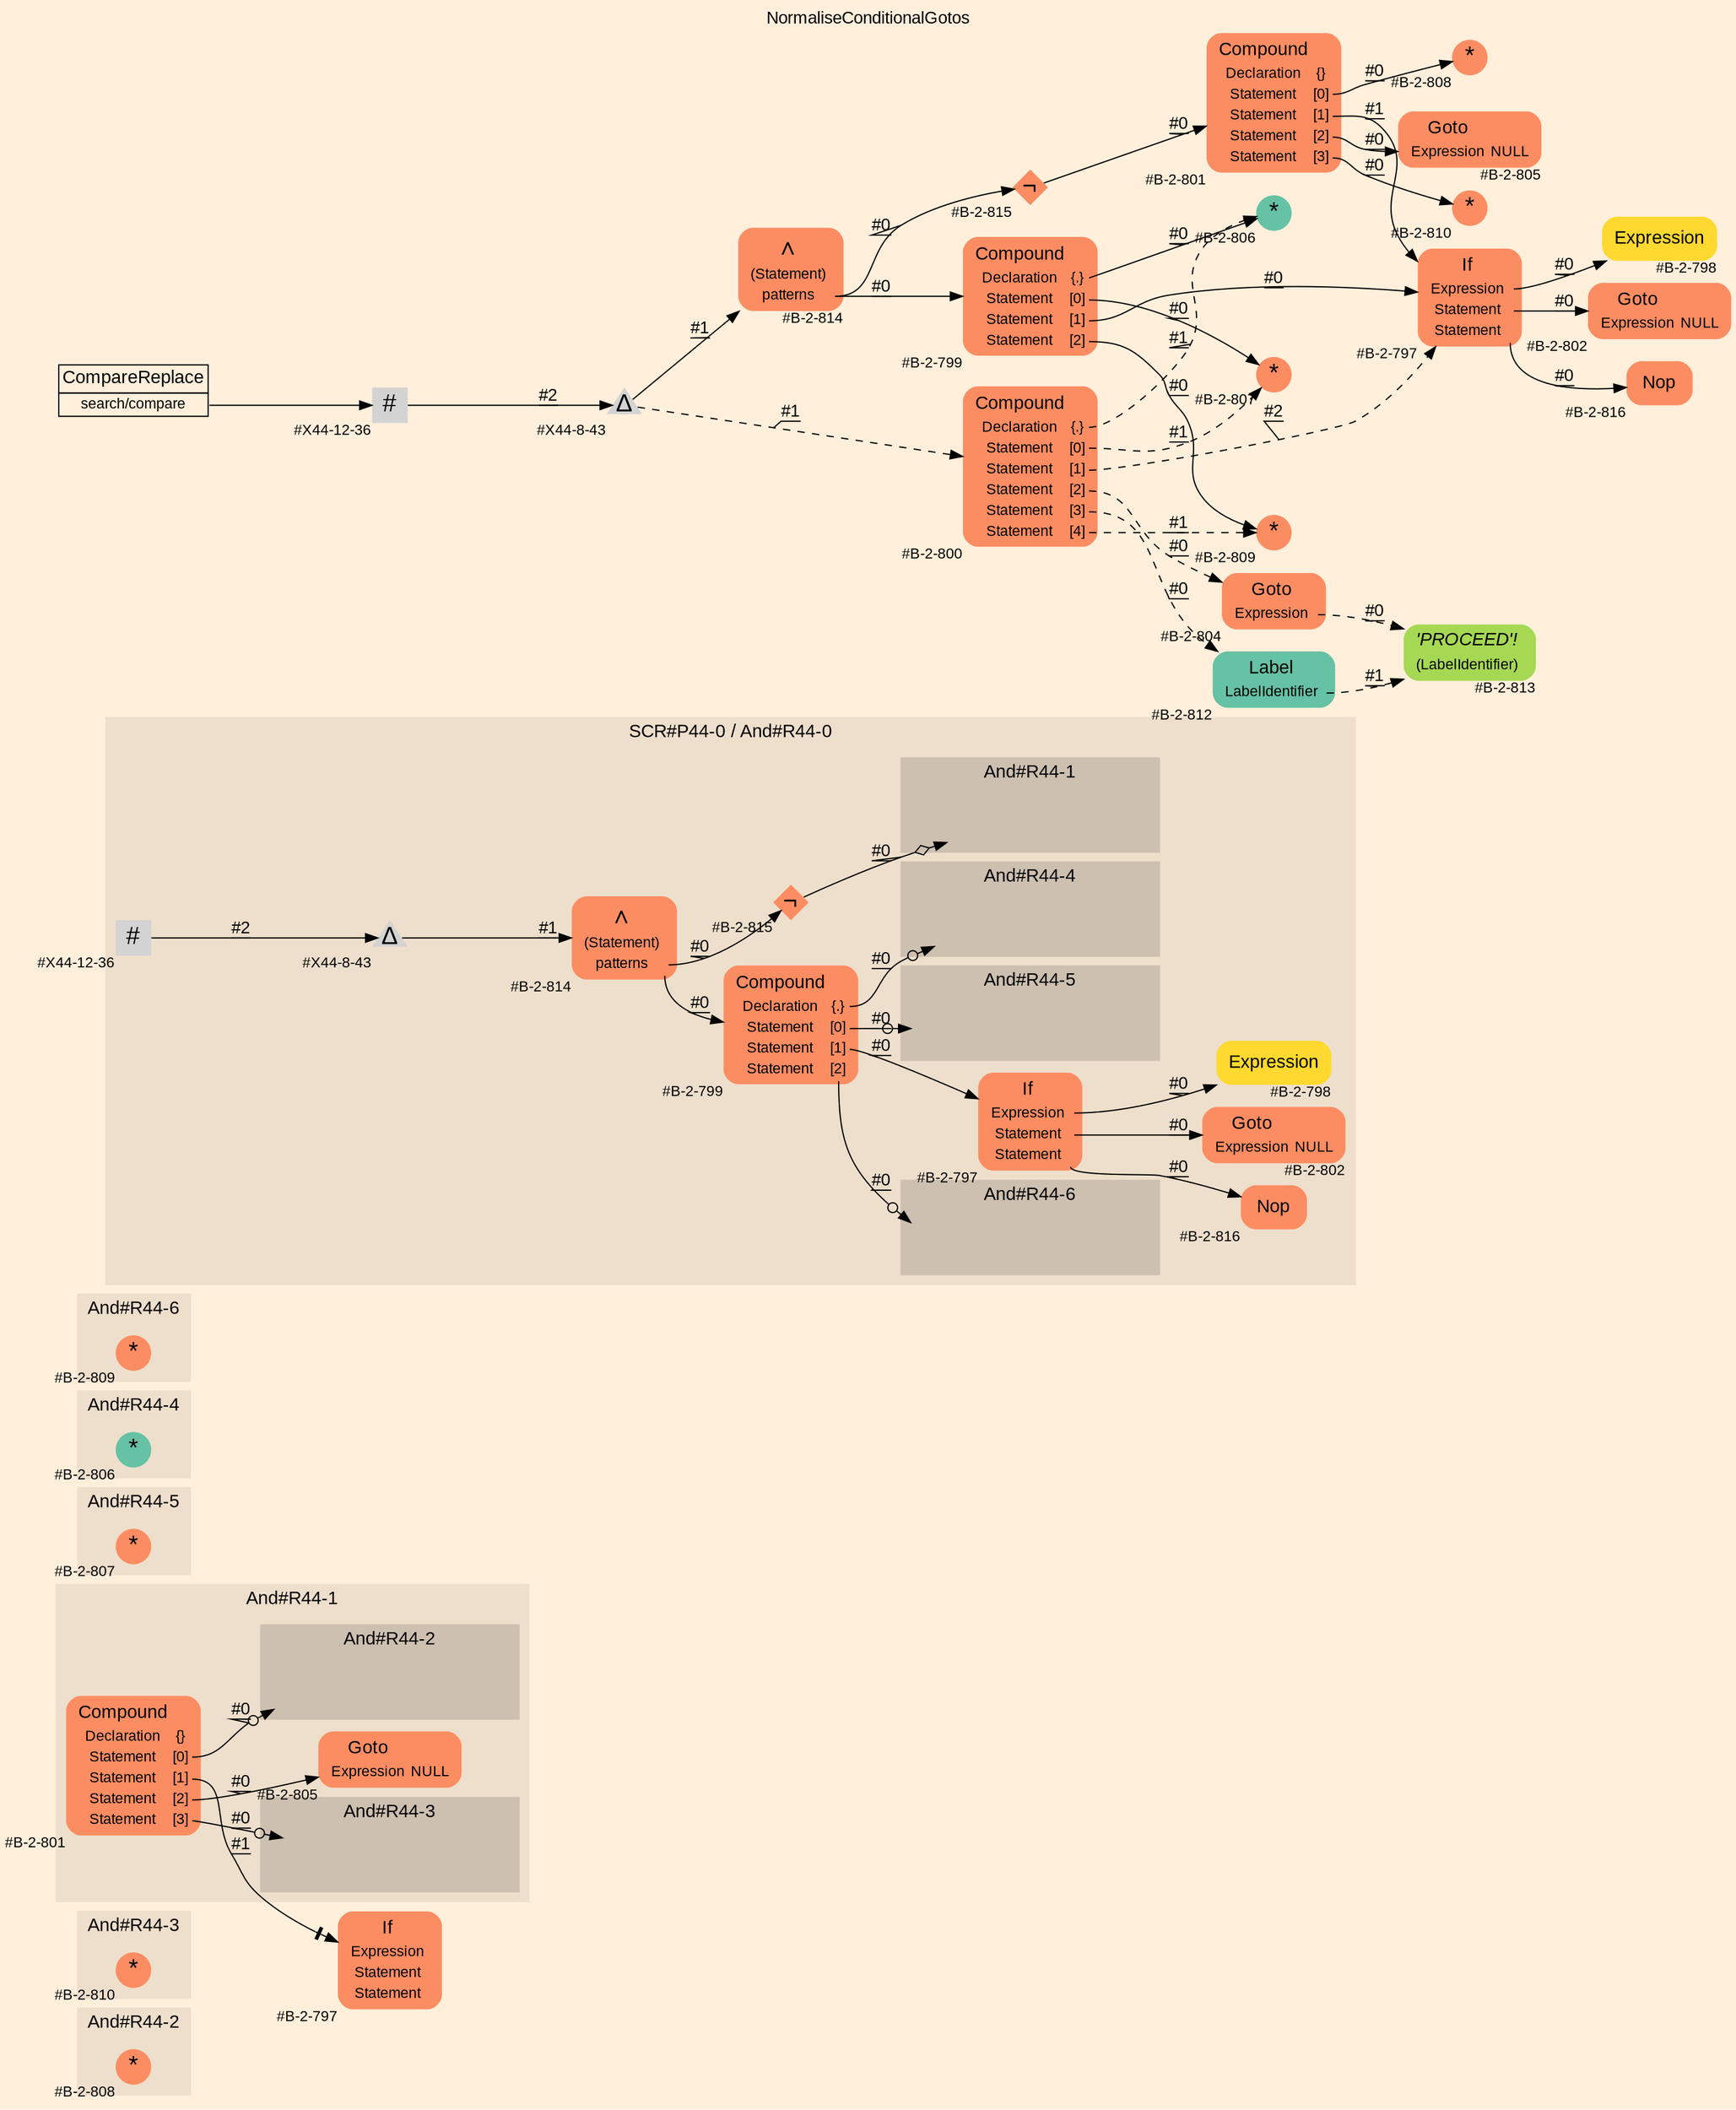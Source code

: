 digraph "NormaliseConditionalGotos" {
label = "NormaliseConditionalGotos"
labelloc = t
graph [
    rankdir = "LR"
    ranksep = 0.3
    bgcolor = antiquewhite1
    color = black
    fontcolor = black
    fontname = "Arial"
];
node [
    fontname = "Arial"
];
edge [
    fontname = "Arial"
];

// -------------------- figure And#R44-2 --------------------
// -------- region And#R44-2 ----------
subgraph "clusterAnd#R44-2" {
    label = "And#R44-2"
    style = "filled"
    color = antiquewhite2
    fontsize = "15"
    // -------- block And#R44-2/#B-2-808 ----------
    "And#R44-2/#B-2-808" [
        shape = "circle"
        fillcolor = "/set28/2"
        xlabel = "#B-2-808"
        fontsize = "12"
        fontcolor = black
        label = <<FONT POINT-SIZE="20" COLOR="black">*</FONT>>
        style = "filled"
        penwidth = 0.0
        fixedsize = true
        width = 0.4
        height = 0.4
    ];
    
}


// -------------------- figure And#R44-3 --------------------
// -------- region And#R44-3 ----------
subgraph "clusterAnd#R44-3" {
    label = "And#R44-3"
    style = "filled"
    color = antiquewhite2
    fontsize = "15"
    // -------- block And#R44-3/#B-2-810 ----------
    "And#R44-3/#B-2-810" [
        shape = "circle"
        fillcolor = "/set28/2"
        xlabel = "#B-2-810"
        fontsize = "12"
        fontcolor = black
        label = <<FONT POINT-SIZE="20" COLOR="black">*</FONT>>
        style = "filled"
        penwidth = 0.0
        fixedsize = true
        width = 0.4
        height = 0.4
    ];
    
}


// -------------------- figure And#R44-1 --------------------
// -------- region And#R44-1 ----------
subgraph "clusterAnd#R44-1" {
    label = "And#R44-1"
    style = "filled"
    color = antiquewhite2
    fontsize = "15"
    // -------- block And#R44-1/#B-2-805 ----------
    "And#R44-1/#B-2-805" [
        shape = "plaintext"
        fillcolor = "/set28/2"
        xlabel = "#B-2-805"
        fontsize = "12"
        fontcolor = black
        label = <<TABLE BORDER="0" CELLBORDER="0" CELLSPACING="0">
         <TR><TD><FONT POINT-SIZE="15" COLOR="black">Goto</FONT></TD></TR>
         <TR><TD><FONT POINT-SIZE="12" COLOR="black">Expression</FONT></TD><TD PORT="port0"><FONT POINT-SIZE="12" COLOR="black">NULL</FONT></TD></TR>
        </TABLE>>
        style = "rounded,filled"
    ];
    
    // -------- block And#R44-1/#B-2-801 ----------
    "And#R44-1/#B-2-801" [
        shape = "plaintext"
        fillcolor = "/set28/2"
        xlabel = "#B-2-801"
        fontsize = "12"
        fontcolor = black
        label = <<TABLE BORDER="0" CELLBORDER="0" CELLSPACING="0">
         <TR><TD><FONT POINT-SIZE="15" COLOR="black">Compound</FONT></TD></TR>
         <TR><TD><FONT POINT-SIZE="12" COLOR="black">Declaration</FONT></TD><TD PORT="port0"><FONT POINT-SIZE="12" COLOR="black">{}</FONT></TD></TR>
         <TR><TD><FONT POINT-SIZE="12" COLOR="black">Statement</FONT></TD><TD PORT="port1"><FONT POINT-SIZE="12" COLOR="black">[0]</FONT></TD></TR>
         <TR><TD><FONT POINT-SIZE="12" COLOR="black">Statement</FONT></TD><TD PORT="port2"><FONT POINT-SIZE="12" COLOR="black">[1]</FONT></TD></TR>
         <TR><TD><FONT POINT-SIZE="12" COLOR="black">Statement</FONT></TD><TD PORT="port3"><FONT POINT-SIZE="12" COLOR="black">[2]</FONT></TD></TR>
         <TR><TD><FONT POINT-SIZE="12" COLOR="black">Statement</FONT></TD><TD PORT="port4"><FONT POINT-SIZE="12" COLOR="black">[3]</FONT></TD></TR>
        </TABLE>>
        style = "rounded,filled"
    ];
    
    // -------- region And#R44-1/And#R44-2 ----------
    subgraph "clusterAnd#R44-1/And#R44-2" {
        label = "And#R44-2"
        style = "filled"
        color = antiquewhite3
        fontsize = "15"
        // -------- block And#R44-1/And#R44-2/#B-2-808 ----------
        "And#R44-1/And#R44-2/#B-2-808" [
            shape = "none"
            fillcolor = "/set28/2"
            xlabel = "#B-2-808"
            fontsize = "12"
            fontcolor = black
            style = "invisible"
        ];
        
    }
    
    // -------- region And#R44-1/And#R44-3 ----------
    subgraph "clusterAnd#R44-1/And#R44-3" {
        label = "And#R44-3"
        style = "filled"
        color = antiquewhite3
        fontsize = "15"
        // -------- block And#R44-1/And#R44-3/#B-2-810 ----------
        "And#R44-1/And#R44-3/#B-2-810" [
            shape = "none"
            fillcolor = "/set28/2"
            xlabel = "#B-2-810"
            fontsize = "12"
            fontcolor = black
            style = "invisible"
        ];
        
    }
    
}

// -------- block And#R44-1/#B-2-797 ----------
"And#R44-1/#B-2-797" [
    shape = "plaintext"
    fillcolor = "/set28/2"
    xlabel = "#B-2-797"
    fontsize = "12"
    fontcolor = black
    label = <<TABLE BORDER="0" CELLBORDER="0" CELLSPACING="0">
     <TR><TD><FONT POINT-SIZE="15" COLOR="black">If</FONT></TD></TR>
     <TR><TD><FONT POINT-SIZE="12" COLOR="black">Expression</FONT></TD><TD PORT="port0"></TD></TR>
     <TR><TD><FONT POINT-SIZE="12" COLOR="black">Statement</FONT></TD><TD PORT="port1"></TD></TR>
     <TR><TD><FONT POINT-SIZE="12" COLOR="black">Statement</FONT></TD><TD PORT="port2"></TD></TR>
    </TABLE>>
    style = "rounded,filled"
];

"And#R44-1/#B-2-801":port1 -> "And#R44-1/And#R44-2/#B-2-808" [
    arrowhead="normalnoneodot"
    label = "#0"
    decorate = true
    color = black
    fontcolor = black
];

"And#R44-1/#B-2-801":port2 -> "And#R44-1/#B-2-797" [
    arrowhead="normalnonetee"
    label = "#1"
    decorate = true
    color = black
    fontcolor = black
];

"And#R44-1/#B-2-801":port3 -> "And#R44-1/#B-2-805" [
    label = "#0"
    decorate = true
    color = black
    fontcolor = black
];

"And#R44-1/#B-2-801":port4 -> "And#R44-1/And#R44-3/#B-2-810" [
    arrowhead="normalnoneodot"
    label = "#0"
    decorate = true
    color = black
    fontcolor = black
];


// -------------------- figure And#R44-5 --------------------
// -------- region And#R44-5 ----------
subgraph "clusterAnd#R44-5" {
    label = "And#R44-5"
    style = "filled"
    color = antiquewhite2
    fontsize = "15"
    // -------- block And#R44-5/#B-2-807 ----------
    "And#R44-5/#B-2-807" [
        shape = "circle"
        fillcolor = "/set28/2"
        xlabel = "#B-2-807"
        fontsize = "12"
        fontcolor = black
        label = <<FONT POINT-SIZE="20" COLOR="black">*</FONT>>
        style = "filled"
        penwidth = 0.0
        fixedsize = true
        width = 0.4
        height = 0.4
    ];
    
}


// -------------------- figure And#R44-4 --------------------
// -------- region And#R44-4 ----------
subgraph "clusterAnd#R44-4" {
    label = "And#R44-4"
    style = "filled"
    color = antiquewhite2
    fontsize = "15"
    // -------- block And#R44-4/#B-2-806 ----------
    "And#R44-4/#B-2-806" [
        shape = "circle"
        fillcolor = "/set28/1"
        xlabel = "#B-2-806"
        fontsize = "12"
        fontcolor = black
        label = <<FONT POINT-SIZE="20" COLOR="black">*</FONT>>
        style = "filled"
        penwidth = 0.0
        fixedsize = true
        width = 0.4
        height = 0.4
    ];
    
}


// -------------------- figure And#R44-6 --------------------
// -------- region And#R44-6 ----------
subgraph "clusterAnd#R44-6" {
    label = "And#R44-6"
    style = "filled"
    color = antiquewhite2
    fontsize = "15"
    // -------- block And#R44-6/#B-2-809 ----------
    "And#R44-6/#B-2-809" [
        shape = "circle"
        fillcolor = "/set28/2"
        xlabel = "#B-2-809"
        fontsize = "12"
        fontcolor = black
        label = <<FONT POINT-SIZE="20" COLOR="black">*</FONT>>
        style = "filled"
        penwidth = 0.0
        fixedsize = true
        width = 0.4
        height = 0.4
    ];
    
}


// -------------------- figure And#R44-0 --------------------
// -------- region And#R44-0 ----------
subgraph "clusterAnd#R44-0" {
    label = "SCR#P44-0 / And#R44-0"
    style = "filled"
    color = antiquewhite2
    fontsize = "15"
    // -------- block And#R44-0/#B-2-798 ----------
    "And#R44-0/#B-2-798" [
        shape = "plaintext"
        fillcolor = "/set28/6"
        xlabel = "#B-2-798"
        fontsize = "12"
        fontcolor = black
        label = <<TABLE BORDER="0" CELLBORDER="0" CELLSPACING="0">
         <TR><TD><FONT POINT-SIZE="15" COLOR="black">Expression</FONT></TD></TR>
        </TABLE>>
        style = "rounded,filled"
    ];
    
    // -------- block And#R44-0/#B-2-814 ----------
    "And#R44-0/#B-2-814" [
        shape = "plaintext"
        fillcolor = "/set28/2"
        xlabel = "#B-2-814"
        fontsize = "12"
        fontcolor = black
        label = <<TABLE BORDER="0" CELLBORDER="0" CELLSPACING="0">
         <TR><TD><FONT POINT-SIZE="20" COLOR="black">∧</FONT></TD></TR>
         <TR><TD><FONT POINT-SIZE="12" COLOR="black">(Statement)</FONT></TD><TD PORT="port0"></TD></TR>
         <TR><TD><FONT POINT-SIZE="12" COLOR="black">patterns</FONT></TD><TD PORT="port1"></TD></TR>
        </TABLE>>
        style = "rounded,filled"
    ];
    
    // -------- block And#R44-0/#B-2-802 ----------
    "And#R44-0/#B-2-802" [
        shape = "plaintext"
        fillcolor = "/set28/2"
        xlabel = "#B-2-802"
        fontsize = "12"
        fontcolor = black
        label = <<TABLE BORDER="0" CELLBORDER="0" CELLSPACING="0">
         <TR><TD><FONT POINT-SIZE="15" COLOR="black">Goto</FONT></TD></TR>
         <TR><TD><FONT POINT-SIZE="12" COLOR="black">Expression</FONT></TD><TD PORT="port0"><FONT POINT-SIZE="12" COLOR="black">NULL</FONT></TD></TR>
        </TABLE>>
        style = "rounded,filled"
    ];
    
    // -------- block And#R44-0/#X44-12-36 ----------
    "And#R44-0/#X44-12-36" [
        shape = "square"
        xlabel = "#X44-12-36"
        fontsize = "12"
        fontcolor = black
        label = <<FONT POINT-SIZE="20" COLOR="black">#</FONT>>
        style = "filled"
        penwidth = 0.0
        fixedsize = true
        width = 0.4
        height = 0.4
    ];
    
    // -------- block And#R44-0/#B-2-799 ----------
    "And#R44-0/#B-2-799" [
        shape = "plaintext"
        fillcolor = "/set28/2"
        xlabel = "#B-2-799"
        fontsize = "12"
        fontcolor = black
        label = <<TABLE BORDER="0" CELLBORDER="0" CELLSPACING="0">
         <TR><TD><FONT POINT-SIZE="15" COLOR="black">Compound</FONT></TD></TR>
         <TR><TD><FONT POINT-SIZE="12" COLOR="black">Declaration</FONT></TD><TD PORT="port0"><FONT POINT-SIZE="12" COLOR="black">{.}</FONT></TD></TR>
         <TR><TD><FONT POINT-SIZE="12" COLOR="black">Statement</FONT></TD><TD PORT="port1"><FONT POINT-SIZE="12" COLOR="black">[0]</FONT></TD></TR>
         <TR><TD><FONT POINT-SIZE="12" COLOR="black">Statement</FONT></TD><TD PORT="port2"><FONT POINT-SIZE="12" COLOR="black">[1]</FONT></TD></TR>
         <TR><TD><FONT POINT-SIZE="12" COLOR="black">Statement</FONT></TD><TD PORT="port3"><FONT POINT-SIZE="12" COLOR="black">[2]</FONT></TD></TR>
        </TABLE>>
        style = "rounded,filled"
    ];
    
    // -------- block And#R44-0/#X44-8-43 ----------
    "And#R44-0/#X44-8-43" [
        shape = "triangle"
        xlabel = "#X44-8-43"
        fontsize = "12"
        fontcolor = black
        label = <<FONT POINT-SIZE="20" COLOR="black">Δ</FONT>>
        style = "filled"
        penwidth = 0.0
        fixedsize = true
        width = 0.4
        height = 0.4
    ];
    
    // -------- block And#R44-0/#B-2-816 ----------
    "And#R44-0/#B-2-816" [
        shape = "plaintext"
        fillcolor = "/set28/2"
        xlabel = "#B-2-816"
        fontsize = "12"
        fontcolor = black
        label = <<TABLE BORDER="0" CELLBORDER="0" CELLSPACING="0">
         <TR><TD><FONT POINT-SIZE="15" COLOR="black">Nop</FONT></TD></TR>
        </TABLE>>
        style = "rounded,filled"
    ];
    
    // -------- block And#R44-0/#B-2-797 ----------
    "And#R44-0/#B-2-797" [
        shape = "plaintext"
        fillcolor = "/set28/2"
        xlabel = "#B-2-797"
        fontsize = "12"
        fontcolor = black
        label = <<TABLE BORDER="0" CELLBORDER="0" CELLSPACING="0">
         <TR><TD><FONT POINT-SIZE="15" COLOR="black">If</FONT></TD></TR>
         <TR><TD><FONT POINT-SIZE="12" COLOR="black">Expression</FONT></TD><TD PORT="port0"></TD></TR>
         <TR><TD><FONT POINT-SIZE="12" COLOR="black">Statement</FONT></TD><TD PORT="port1"></TD></TR>
         <TR><TD><FONT POINT-SIZE="12" COLOR="black">Statement</FONT></TD><TD PORT="port2"></TD></TR>
        </TABLE>>
        style = "rounded,filled"
    ];
    
    // -------- block And#R44-0/#B-2-815 ----------
    "And#R44-0/#B-2-815" [
        shape = "diamond"
        fillcolor = "/set28/2"
        xlabel = "#B-2-815"
        fontsize = "12"
        fontcolor = black
        label = <<FONT POINT-SIZE="20" COLOR="black">¬</FONT>>
        style = "filled"
        penwidth = 0.0
        fixedsize = true
        width = 0.4
        height = 0.4
    ];
    
    // -------- region And#R44-0/And#R44-1 ----------
    subgraph "clusterAnd#R44-0/And#R44-1" {
        label = "And#R44-1"
        style = "filled"
        color = antiquewhite3
        fontsize = "15"
        // -------- block And#R44-0/And#R44-1/#B-2-801 ----------
        "And#R44-0/And#R44-1/#B-2-801" [
            shape = "none"
            fillcolor = "/set28/2"
            xlabel = "#B-2-801"
            fontsize = "12"
            fontcolor = black
            style = "invisible"
        ];
        
    }
    
    // -------- region And#R44-0/And#R44-4 ----------
    subgraph "clusterAnd#R44-0/And#R44-4" {
        label = "And#R44-4"
        style = "filled"
        color = antiquewhite3
        fontsize = "15"
        // -------- block And#R44-0/And#R44-4/#B-2-806 ----------
        "And#R44-0/And#R44-4/#B-2-806" [
            shape = "none"
            fillcolor = "/set28/1"
            xlabel = "#B-2-806"
            fontsize = "12"
            fontcolor = black
            style = "invisible"
        ];
        
    }
    
    // -------- region And#R44-0/And#R44-5 ----------
    subgraph "clusterAnd#R44-0/And#R44-5" {
        label = "And#R44-5"
        style = "filled"
        color = antiquewhite3
        fontsize = "15"
        // -------- block And#R44-0/And#R44-5/#B-2-807 ----------
        "And#R44-0/And#R44-5/#B-2-807" [
            shape = "none"
            fillcolor = "/set28/2"
            xlabel = "#B-2-807"
            fontsize = "12"
            fontcolor = black
            style = "invisible"
        ];
        
    }
    
    // -------- region And#R44-0/And#R44-6 ----------
    subgraph "clusterAnd#R44-0/And#R44-6" {
        label = "And#R44-6"
        style = "filled"
        color = antiquewhite3
        fontsize = "15"
        // -------- block And#R44-0/And#R44-6/#B-2-809 ----------
        "And#R44-0/And#R44-6/#B-2-809" [
            shape = "none"
            fillcolor = "/set28/2"
            xlabel = "#B-2-809"
            fontsize = "12"
            fontcolor = black
            style = "invisible"
        ];
        
    }
    
}

"And#R44-0/#B-2-814":port1 -> "And#R44-0/#B-2-799" [
    label = "#0"
    decorate = true
    color = black
    fontcolor = black
];

"And#R44-0/#B-2-814":port1 -> "And#R44-0/#B-2-815" [
    label = "#0"
    decorate = true
    color = black
    fontcolor = black
];

"And#R44-0/#X44-12-36" -> "And#R44-0/#X44-8-43" [
    label = "#2"
    decorate = true
    color = black
    fontcolor = black
];

"And#R44-0/#B-2-799":port0 -> "And#R44-0/And#R44-4/#B-2-806" [
    arrowhead="normalnoneodot"
    label = "#0"
    decorate = true
    color = black
    fontcolor = black
];

"And#R44-0/#B-2-799":port1 -> "And#R44-0/And#R44-5/#B-2-807" [
    arrowhead="normalnoneodot"
    label = "#0"
    decorate = true
    color = black
    fontcolor = black
];

"And#R44-0/#B-2-799":port2 -> "And#R44-0/#B-2-797" [
    label = "#0"
    decorate = true
    color = black
    fontcolor = black
];

"And#R44-0/#B-2-799":port3 -> "And#R44-0/And#R44-6/#B-2-809" [
    arrowhead="normalnoneodot"
    label = "#0"
    decorate = true
    color = black
    fontcolor = black
];

"And#R44-0/#X44-8-43" -> "And#R44-0/#B-2-814" [
    label = "#1"
    decorate = true
    color = black
    fontcolor = black
];

"And#R44-0/#B-2-797":port0 -> "And#R44-0/#B-2-798" [
    label = "#0"
    decorate = true
    color = black
    fontcolor = black
];

"And#R44-0/#B-2-797":port1 -> "And#R44-0/#B-2-802" [
    label = "#0"
    decorate = true
    color = black
    fontcolor = black
];

"And#R44-0/#B-2-797":port2 -> "And#R44-0/#B-2-816" [
    label = "#0"
    decorate = true
    color = black
    fontcolor = black
];

"And#R44-0/#B-2-815" -> "And#R44-0/And#R44-1/#B-2-801" [
    arrowhead="normalnoneodiamond"
    label = "#0"
    decorate = true
    color = black
    fontcolor = black
];


// -------------------- transformation figure --------------------
// -------- block CR#X44-10-44 ----------
"CR#X44-10-44" [
    shape = "plaintext"
    fillcolor = antiquewhite1
    fontsize = "12"
    fontcolor = black
    label = <<TABLE BORDER="0" CELLBORDER="1" CELLSPACING="0">
     <TR><TD><FONT POINT-SIZE="15" COLOR="black">CompareReplace</FONT></TD></TR>
     <TR><TD PORT="port0"><FONT POINT-SIZE="12" COLOR="black">search/compare</FONT></TD></TR>
    </TABLE>>
    style = "filled"
    color = black
];

// -------- block #X44-12-36 ----------
"#X44-12-36" [
    shape = "square"
    xlabel = "#X44-12-36"
    fontsize = "12"
    fontcolor = black
    label = <<FONT POINT-SIZE="20" COLOR="black">#</FONT>>
    style = "filled"
    penwidth = 0.0
    fixedsize = true
    width = 0.4
    height = 0.4
];

// -------- block #X44-8-43 ----------
"#X44-8-43" [
    shape = "triangle"
    xlabel = "#X44-8-43"
    fontsize = "12"
    fontcolor = black
    label = <<FONT POINT-SIZE="20" COLOR="black">Δ</FONT>>
    style = "filled"
    penwidth = 0.0
    fixedsize = true
    width = 0.4
    height = 0.4
];

// -------- block #B-2-814 ----------
"#B-2-814" [
    shape = "plaintext"
    fillcolor = "/set28/2"
    xlabel = "#B-2-814"
    fontsize = "12"
    fontcolor = black
    label = <<TABLE BORDER="0" CELLBORDER="0" CELLSPACING="0">
     <TR><TD><FONT POINT-SIZE="20" COLOR="black">∧</FONT></TD></TR>
     <TR><TD><FONT POINT-SIZE="12" COLOR="black">(Statement)</FONT></TD><TD PORT="port0"></TD></TR>
     <TR><TD><FONT POINT-SIZE="12" COLOR="black">patterns</FONT></TD><TD PORT="port1"></TD></TR>
    </TABLE>>
    style = "rounded,filled"
];

// -------- block #B-2-799 ----------
"#B-2-799" [
    shape = "plaintext"
    fillcolor = "/set28/2"
    xlabel = "#B-2-799"
    fontsize = "12"
    fontcolor = black
    label = <<TABLE BORDER="0" CELLBORDER="0" CELLSPACING="0">
     <TR><TD><FONT POINT-SIZE="15" COLOR="black">Compound</FONT></TD></TR>
     <TR><TD><FONT POINT-SIZE="12" COLOR="black">Declaration</FONT></TD><TD PORT="port0"><FONT POINT-SIZE="12" COLOR="black">{.}</FONT></TD></TR>
     <TR><TD><FONT POINT-SIZE="12" COLOR="black">Statement</FONT></TD><TD PORT="port1"><FONT POINT-SIZE="12" COLOR="black">[0]</FONT></TD></TR>
     <TR><TD><FONT POINT-SIZE="12" COLOR="black">Statement</FONT></TD><TD PORT="port2"><FONT POINT-SIZE="12" COLOR="black">[1]</FONT></TD></TR>
     <TR><TD><FONT POINT-SIZE="12" COLOR="black">Statement</FONT></TD><TD PORT="port3"><FONT POINT-SIZE="12" COLOR="black">[2]</FONT></TD></TR>
    </TABLE>>
    style = "rounded,filled"
];

// -------- block #B-2-806 ----------
"#B-2-806" [
    shape = "circle"
    fillcolor = "/set28/1"
    xlabel = "#B-2-806"
    fontsize = "12"
    fontcolor = black
    label = <<FONT POINT-SIZE="20" COLOR="black">*</FONT>>
    style = "filled"
    penwidth = 0.0
    fixedsize = true
    width = 0.4
    height = 0.4
];

// -------- block #B-2-807 ----------
"#B-2-807" [
    shape = "circle"
    fillcolor = "/set28/2"
    xlabel = "#B-2-807"
    fontsize = "12"
    fontcolor = black
    label = <<FONT POINT-SIZE="20" COLOR="black">*</FONT>>
    style = "filled"
    penwidth = 0.0
    fixedsize = true
    width = 0.4
    height = 0.4
];

// -------- block #B-2-797 ----------
"#B-2-797" [
    shape = "plaintext"
    fillcolor = "/set28/2"
    xlabel = "#B-2-797"
    fontsize = "12"
    fontcolor = black
    label = <<TABLE BORDER="0" CELLBORDER="0" CELLSPACING="0">
     <TR><TD><FONT POINT-SIZE="15" COLOR="black">If</FONT></TD></TR>
     <TR><TD><FONT POINT-SIZE="12" COLOR="black">Expression</FONT></TD><TD PORT="port0"></TD></TR>
     <TR><TD><FONT POINT-SIZE="12" COLOR="black">Statement</FONT></TD><TD PORT="port1"></TD></TR>
     <TR><TD><FONT POINT-SIZE="12" COLOR="black">Statement</FONT></TD><TD PORT="port2"></TD></TR>
    </TABLE>>
    style = "rounded,filled"
];

// -------- block #B-2-798 ----------
"#B-2-798" [
    shape = "plaintext"
    fillcolor = "/set28/6"
    xlabel = "#B-2-798"
    fontsize = "12"
    fontcolor = black
    label = <<TABLE BORDER="0" CELLBORDER="0" CELLSPACING="0">
     <TR><TD><FONT POINT-SIZE="15" COLOR="black">Expression</FONT></TD></TR>
    </TABLE>>
    style = "rounded,filled"
];

// -------- block #B-2-802 ----------
"#B-2-802" [
    shape = "plaintext"
    fillcolor = "/set28/2"
    xlabel = "#B-2-802"
    fontsize = "12"
    fontcolor = black
    label = <<TABLE BORDER="0" CELLBORDER="0" CELLSPACING="0">
     <TR><TD><FONT POINT-SIZE="15" COLOR="black">Goto</FONT></TD></TR>
     <TR><TD><FONT POINT-SIZE="12" COLOR="black">Expression</FONT></TD><TD PORT="port0"><FONT POINT-SIZE="12" COLOR="black">NULL</FONT></TD></TR>
    </TABLE>>
    style = "rounded,filled"
];

// -------- block #B-2-816 ----------
"#B-2-816" [
    shape = "plaintext"
    fillcolor = "/set28/2"
    xlabel = "#B-2-816"
    fontsize = "12"
    fontcolor = black
    label = <<TABLE BORDER="0" CELLBORDER="0" CELLSPACING="0">
     <TR><TD><FONT POINT-SIZE="15" COLOR="black">Nop</FONT></TD></TR>
    </TABLE>>
    style = "rounded,filled"
];

// -------- block #B-2-809 ----------
"#B-2-809" [
    shape = "circle"
    fillcolor = "/set28/2"
    xlabel = "#B-2-809"
    fontsize = "12"
    fontcolor = black
    label = <<FONT POINT-SIZE="20" COLOR="black">*</FONT>>
    style = "filled"
    penwidth = 0.0
    fixedsize = true
    width = 0.4
    height = 0.4
];

// -------- block #B-2-815 ----------
"#B-2-815" [
    shape = "diamond"
    fillcolor = "/set28/2"
    xlabel = "#B-2-815"
    fontsize = "12"
    fontcolor = black
    label = <<FONT POINT-SIZE="20" COLOR="black">¬</FONT>>
    style = "filled"
    penwidth = 0.0
    fixedsize = true
    width = 0.4
    height = 0.4
];

// -------- block #B-2-801 ----------
"#B-2-801" [
    shape = "plaintext"
    fillcolor = "/set28/2"
    xlabel = "#B-2-801"
    fontsize = "12"
    fontcolor = black
    label = <<TABLE BORDER="0" CELLBORDER="0" CELLSPACING="0">
     <TR><TD><FONT POINT-SIZE="15" COLOR="black">Compound</FONT></TD></TR>
     <TR><TD><FONT POINT-SIZE="12" COLOR="black">Declaration</FONT></TD><TD PORT="port0"><FONT POINT-SIZE="12" COLOR="black">{}</FONT></TD></TR>
     <TR><TD><FONT POINT-SIZE="12" COLOR="black">Statement</FONT></TD><TD PORT="port1"><FONT POINT-SIZE="12" COLOR="black">[0]</FONT></TD></TR>
     <TR><TD><FONT POINT-SIZE="12" COLOR="black">Statement</FONT></TD><TD PORT="port2"><FONT POINT-SIZE="12" COLOR="black">[1]</FONT></TD></TR>
     <TR><TD><FONT POINT-SIZE="12" COLOR="black">Statement</FONT></TD><TD PORT="port3"><FONT POINT-SIZE="12" COLOR="black">[2]</FONT></TD></TR>
     <TR><TD><FONT POINT-SIZE="12" COLOR="black">Statement</FONT></TD><TD PORT="port4"><FONT POINT-SIZE="12" COLOR="black">[3]</FONT></TD></TR>
    </TABLE>>
    style = "rounded,filled"
];

// -------- block #B-2-808 ----------
"#B-2-808" [
    shape = "circle"
    fillcolor = "/set28/2"
    xlabel = "#B-2-808"
    fontsize = "12"
    fontcolor = black
    label = <<FONT POINT-SIZE="20" COLOR="black">*</FONT>>
    style = "filled"
    penwidth = 0.0
    fixedsize = true
    width = 0.4
    height = 0.4
];

// -------- block #B-2-805 ----------
"#B-2-805" [
    shape = "plaintext"
    fillcolor = "/set28/2"
    xlabel = "#B-2-805"
    fontsize = "12"
    fontcolor = black
    label = <<TABLE BORDER="0" CELLBORDER="0" CELLSPACING="0">
     <TR><TD><FONT POINT-SIZE="15" COLOR="black">Goto</FONT></TD></TR>
     <TR><TD><FONT POINT-SIZE="12" COLOR="black">Expression</FONT></TD><TD PORT="port0"><FONT POINT-SIZE="12" COLOR="black">NULL</FONT></TD></TR>
    </TABLE>>
    style = "rounded,filled"
];

// -------- block #B-2-810 ----------
"#B-2-810" [
    shape = "circle"
    fillcolor = "/set28/2"
    xlabel = "#B-2-810"
    fontsize = "12"
    fontcolor = black
    label = <<FONT POINT-SIZE="20" COLOR="black">*</FONT>>
    style = "filled"
    penwidth = 0.0
    fixedsize = true
    width = 0.4
    height = 0.4
];

// -------- block #B-2-800 ----------
"#B-2-800" [
    shape = "plaintext"
    fillcolor = "/set28/2"
    xlabel = "#B-2-800"
    fontsize = "12"
    fontcolor = black
    label = <<TABLE BORDER="0" CELLBORDER="0" CELLSPACING="0">
     <TR><TD><FONT POINT-SIZE="15" COLOR="black">Compound</FONT></TD></TR>
     <TR><TD><FONT POINT-SIZE="12" COLOR="black">Declaration</FONT></TD><TD PORT="port0"><FONT POINT-SIZE="12" COLOR="black">{.}</FONT></TD></TR>
     <TR><TD><FONT POINT-SIZE="12" COLOR="black">Statement</FONT></TD><TD PORT="port1"><FONT POINT-SIZE="12" COLOR="black">[0]</FONT></TD></TR>
     <TR><TD><FONT POINT-SIZE="12" COLOR="black">Statement</FONT></TD><TD PORT="port2"><FONT POINT-SIZE="12" COLOR="black">[1]</FONT></TD></TR>
     <TR><TD><FONT POINT-SIZE="12" COLOR="black">Statement</FONT></TD><TD PORT="port3"><FONT POINT-SIZE="12" COLOR="black">[2]</FONT></TD></TR>
     <TR><TD><FONT POINT-SIZE="12" COLOR="black">Statement</FONT></TD><TD PORT="port4"><FONT POINT-SIZE="12" COLOR="black">[3]</FONT></TD></TR>
     <TR><TD><FONT POINT-SIZE="12" COLOR="black">Statement</FONT></TD><TD PORT="port5"><FONT POINT-SIZE="12" COLOR="black">[4]</FONT></TD></TR>
    </TABLE>>
    style = "rounded,filled"
];

// -------- block #B-2-804 ----------
"#B-2-804" [
    shape = "plaintext"
    fillcolor = "/set28/2"
    xlabel = "#B-2-804"
    fontsize = "12"
    fontcolor = black
    label = <<TABLE BORDER="0" CELLBORDER="0" CELLSPACING="0">
     <TR><TD><FONT POINT-SIZE="15" COLOR="black">Goto</FONT></TD></TR>
     <TR><TD><FONT POINT-SIZE="12" COLOR="black">Expression</FONT></TD><TD PORT="port0"></TD></TR>
    </TABLE>>
    style = "rounded,filled"
];

// -------- block #B-2-813 ----------
"#B-2-813" [
    shape = "plaintext"
    fillcolor = "/set28/5"
    xlabel = "#B-2-813"
    fontsize = "12"
    fontcolor = black
    label = <<TABLE BORDER="0" CELLBORDER="0" CELLSPACING="0">
     <TR><TD><FONT POINT-SIZE="15" COLOR="black"><I>'PROCEED'!</I></FONT></TD></TR>
     <TR><TD><FONT POINT-SIZE="12" COLOR="black">(LabelIdentifier)</FONT></TD><TD PORT="port0"></TD></TR>
    </TABLE>>
    style = "rounded,filled"
];

// -------- block #B-2-812 ----------
"#B-2-812" [
    shape = "plaintext"
    fillcolor = "/set28/1"
    xlabel = "#B-2-812"
    fontsize = "12"
    fontcolor = black
    label = <<TABLE BORDER="0" CELLBORDER="0" CELLSPACING="0">
     <TR><TD><FONT POINT-SIZE="15" COLOR="black">Label</FONT></TD></TR>
     <TR><TD><FONT POINT-SIZE="12" COLOR="black">LabelIdentifier</FONT></TD><TD PORT="port0"></TD></TR>
    </TABLE>>
    style = "rounded,filled"
];

"CR#X44-10-44":port0 -> "#X44-12-36" [
    label = ""
    decorate = true
    color = black
    fontcolor = black
];

"#X44-12-36" -> "#X44-8-43" [
    label = "#2"
    decorate = true
    color = black
    fontcolor = black
];

"#X44-8-43" -> "#B-2-814" [
    label = "#1"
    decorate = true
    color = black
    fontcolor = black
];

"#X44-8-43" -> "#B-2-800" [
    style="dashed"
    label = "#1"
    decorate = true
    color = black
    fontcolor = black
];

"#B-2-814":port1 -> "#B-2-799" [
    label = "#0"
    decorate = true
    color = black
    fontcolor = black
];

"#B-2-814":port1 -> "#B-2-815" [
    label = "#0"
    decorate = true
    color = black
    fontcolor = black
];

"#B-2-799":port0 -> "#B-2-806" [
    label = "#0"
    decorate = true
    color = black
    fontcolor = black
];

"#B-2-799":port1 -> "#B-2-807" [
    label = "#0"
    decorate = true
    color = black
    fontcolor = black
];

"#B-2-799":port2 -> "#B-2-797" [
    label = "#0"
    decorate = true
    color = black
    fontcolor = black
];

"#B-2-799":port3 -> "#B-2-809" [
    label = "#0"
    decorate = true
    color = black
    fontcolor = black
];

"#B-2-797":port0 -> "#B-2-798" [
    label = "#0"
    decorate = true
    color = black
    fontcolor = black
];

"#B-2-797":port1 -> "#B-2-802" [
    label = "#0"
    decorate = true
    color = black
    fontcolor = black
];

"#B-2-797":port2 -> "#B-2-816" [
    label = "#0"
    decorate = true
    color = black
    fontcolor = black
];

"#B-2-815" -> "#B-2-801" [
    label = "#0"
    decorate = true
    color = black
    fontcolor = black
];

"#B-2-801":port1 -> "#B-2-808" [
    label = "#0"
    decorate = true
    color = black
    fontcolor = black
];

"#B-2-801":port2 -> "#B-2-797" [
    label = "#1"
    decorate = true
    color = black
    fontcolor = black
];

"#B-2-801":port3 -> "#B-2-805" [
    label = "#0"
    decorate = true
    color = black
    fontcolor = black
];

"#B-2-801":port4 -> "#B-2-810" [
    label = "#0"
    decorate = true
    color = black
    fontcolor = black
];

"#B-2-800":port0 -> "#B-2-806" [
    style="dashed"
    label = "#1"
    decorate = true
    color = black
    fontcolor = black
];

"#B-2-800":port1 -> "#B-2-807" [
    style="dashed"
    label = "#1"
    decorate = true
    color = black
    fontcolor = black
];

"#B-2-800":port2 -> "#B-2-797" [
    style="dashed"
    label = "#2"
    decorate = true
    color = black
    fontcolor = black
];

"#B-2-800":port3 -> "#B-2-804" [
    style="dashed"
    label = "#0"
    decorate = true
    color = black
    fontcolor = black
];

"#B-2-800":port4 -> "#B-2-812" [
    style="dashed"
    label = "#0"
    decorate = true
    color = black
    fontcolor = black
];

"#B-2-800":port5 -> "#B-2-809" [
    style="dashed"
    label = "#1"
    decorate = true
    color = black
    fontcolor = black
];

"#B-2-804":port0 -> "#B-2-813" [
    style="dashed"
    label = "#0"
    decorate = true
    color = black
    fontcolor = black
];

"#B-2-812":port0 -> "#B-2-813" [
    style="dashed"
    label = "#1"
    decorate = true
    color = black
    fontcolor = black
];


}
